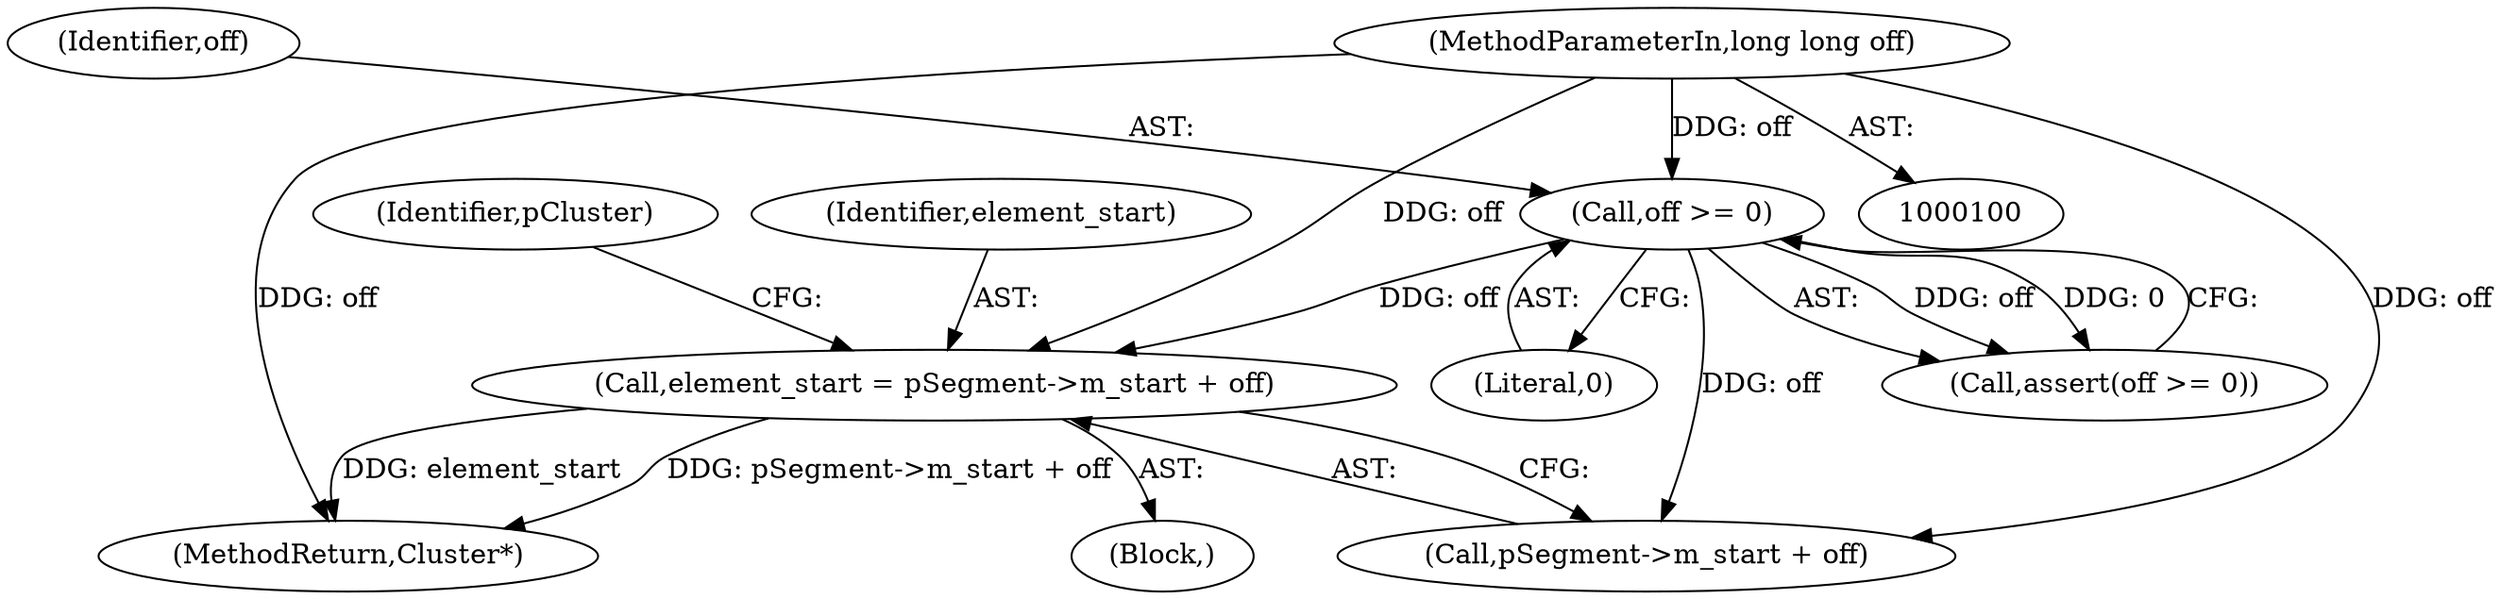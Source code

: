 digraph "1_Android_cc274e2abe8b2a6698a5c47d8aa4bb45f1f9538d_2@integer" {
"1000112" [label="(Call,element_start = pSegment->m_start + off)"];
"1000108" [label="(Call,off >= 0)"];
"1000103" [label="(MethodParameterIn,long long off)"];
"1000108" [label="(Call,off >= 0)"];
"1000107" [label="(Call,assert(off >= 0))"];
"1000120" [label="(Identifier,pCluster)"];
"1000110" [label="(Literal,0)"];
"1000112" [label="(Call,element_start = pSegment->m_start + off)"];
"1000127" [label="(MethodReturn,Cluster*)"];
"1000109" [label="(Identifier,off)"];
"1000103" [label="(MethodParameterIn,long long off)"];
"1000113" [label="(Identifier,element_start)"];
"1000104" [label="(Block,)"];
"1000114" [label="(Call,pSegment->m_start + off)"];
"1000112" -> "1000104"  [label="AST: "];
"1000112" -> "1000114"  [label="CFG: "];
"1000113" -> "1000112"  [label="AST: "];
"1000114" -> "1000112"  [label="AST: "];
"1000120" -> "1000112"  [label="CFG: "];
"1000112" -> "1000127"  [label="DDG: pSegment->m_start + off"];
"1000112" -> "1000127"  [label="DDG: element_start"];
"1000108" -> "1000112"  [label="DDG: off"];
"1000103" -> "1000112"  [label="DDG: off"];
"1000108" -> "1000107"  [label="AST: "];
"1000108" -> "1000110"  [label="CFG: "];
"1000109" -> "1000108"  [label="AST: "];
"1000110" -> "1000108"  [label="AST: "];
"1000107" -> "1000108"  [label="CFG: "];
"1000108" -> "1000107"  [label="DDG: off"];
"1000108" -> "1000107"  [label="DDG: 0"];
"1000103" -> "1000108"  [label="DDG: off"];
"1000108" -> "1000114"  [label="DDG: off"];
"1000103" -> "1000100"  [label="AST: "];
"1000103" -> "1000127"  [label="DDG: off"];
"1000103" -> "1000114"  [label="DDG: off"];
}
